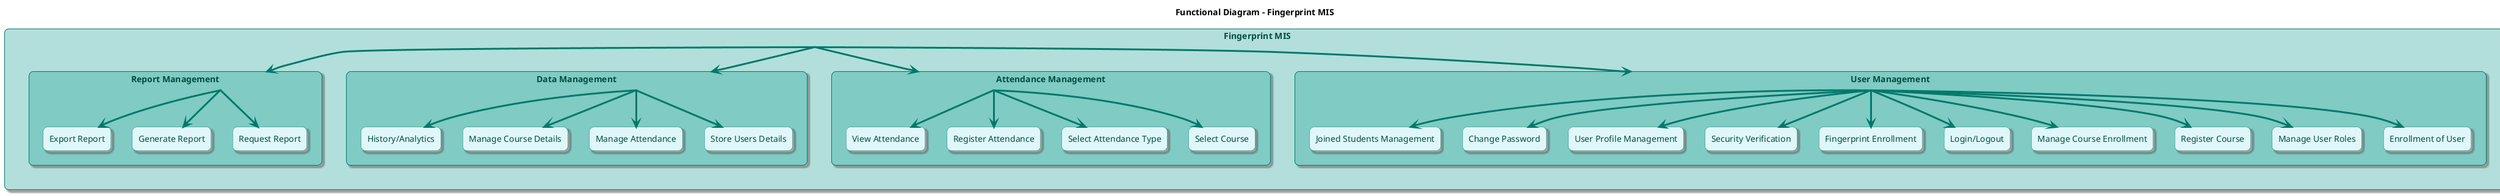 @startuml
skinparam rectangle {
  BackgroundColor #E0F7FA
  BorderColor #00796B
  RoundCorner 15
  Shadowing true
  FontColor #004D40
  FontSize 14
  FontName Arial
}
skinparam arrow {
  Color #00796B
  Thickness 3
  FontSize 12
  FontName Arial
}

title "Functional Diagram - Fingerprint MIS"

rectangle "Fingerprint MIS" as system #B2DFDB {
  rectangle "User Management" as UM #80CBC4 {
    rectangle "Enrollment of User" as UM1
    rectangle "Manage User Roles" as UM2
    rectangle "Register Course" as UM3
    rectangle "Manage Course Enrollment" as UM4
    rectangle "Login/Logout" as UM5
    rectangle "Fingerprint Enrollment" as UM6
    rectangle "Security Verification" as UM7
    rectangle "User Profile Management" as UM8
    rectangle "Change Password" as UM9
    rectangle "Joined Students Management" as UM10
  }
  
  rectangle "Attendance Management" as AM #80CBC4 {
    rectangle "Select Course" as AM1
    rectangle "Select Attendance Type" as AM2
    rectangle "Register Attendance" as AM3
    rectangle "View Attendance" as AM4
  }
  
  rectangle "Data Management" as DM #80CBC4 {
    rectangle "Store Users Details" as DM1
    rectangle "Manage Attendance" as DM2
    rectangle "Manage Course Details" as DM3
    rectangle "History/Analytics" as DM4
  }
  
  rectangle "Report Management" as RM #80CBC4 {
    rectangle "Request Report" as RM1
    rectangle "Generate Report" as RM2
    rectangle "Export Report" as RM3
  }
}

system --> UM
system --> AM
system --> DM
system --> RM

UM --> UM1
UM --> UM2
UM --> UM3
UM --> UM4
UM --> UM5
UM --> UM6
UM --> UM7
UM --> UM8
UM --> UM9
UM --> UM10

AM --> AM1
AM --> AM2
AM --> AM3
AM --> AM4

DM --> DM1
DM --> DM2
DM --> DM3
DM --> DM4

RM --> RM1
RM --> RM2
RM --> RM3

@enduml

